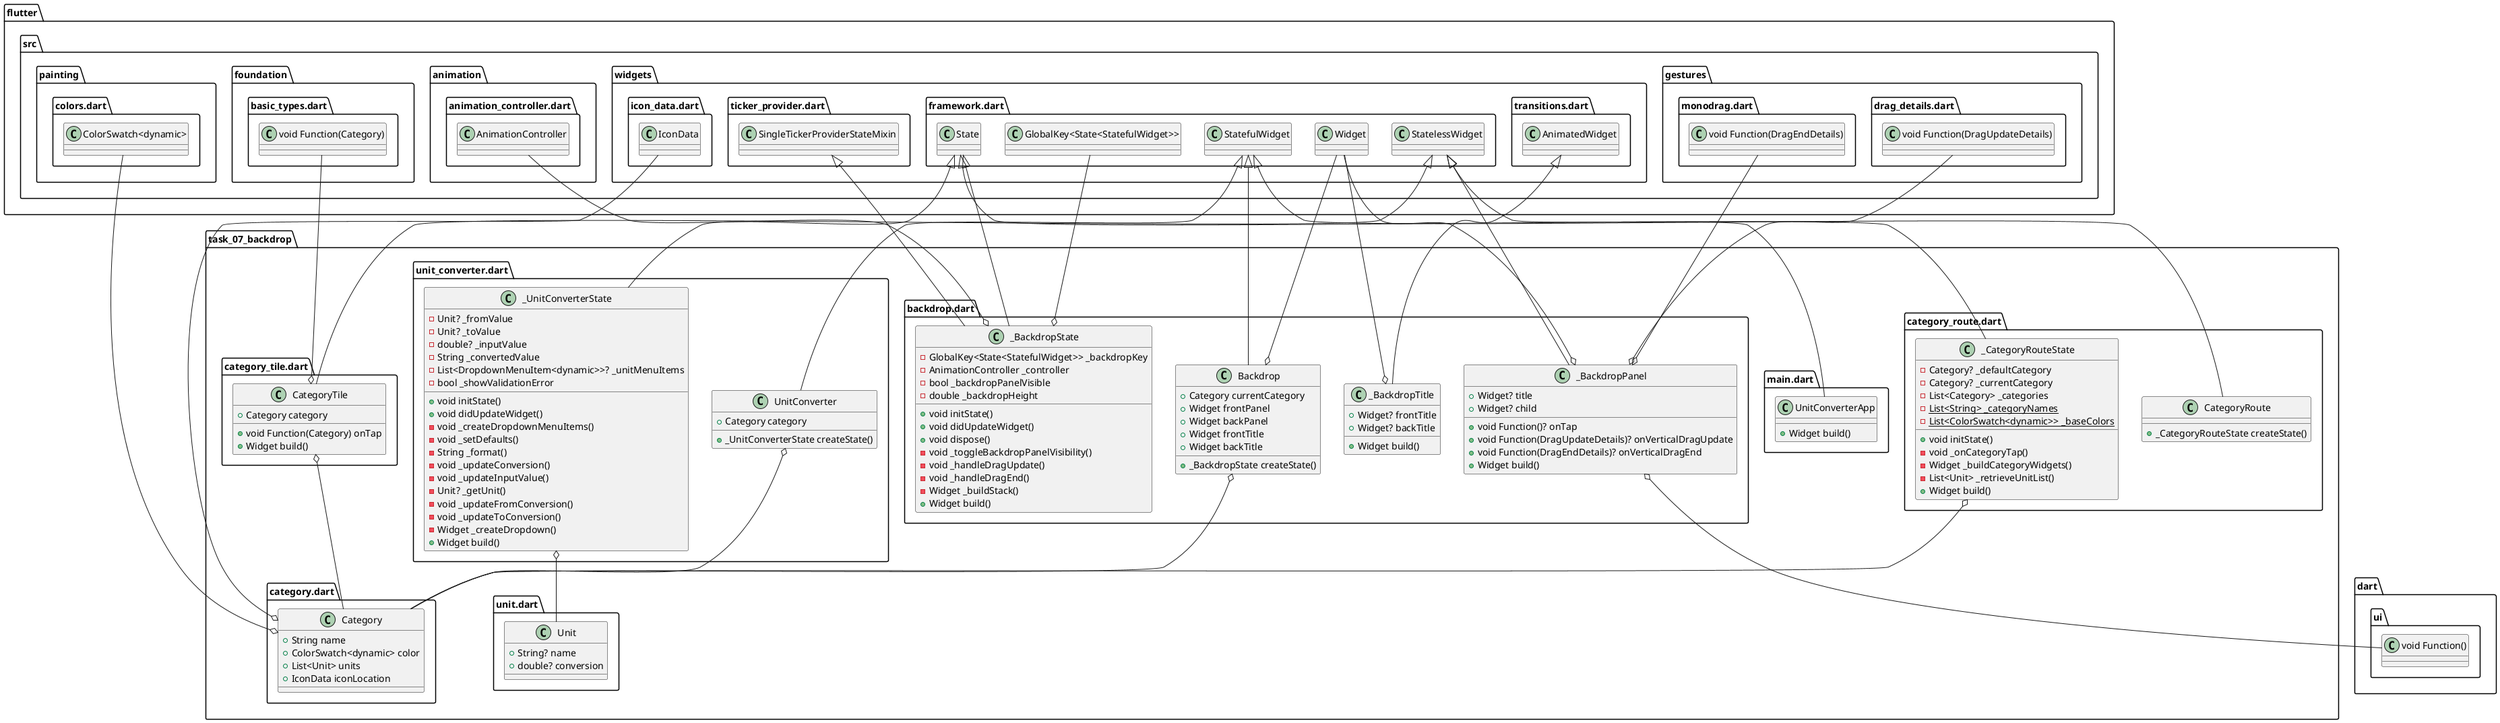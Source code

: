 @startuml
set namespaceSeparator ::

class "task_07_backdrop::unit.dart::Unit" {
  +String? name
  +double? conversion
}

class "task_07_backdrop::category_route.dart::CategoryRoute" {
  +_CategoryRouteState createState()
}

"flutter::src::widgets::framework.dart::StatefulWidget" <|-- "task_07_backdrop::category_route.dart::CategoryRoute"

class "task_07_backdrop::category_route.dart::_CategoryRouteState" {
  -Category? _defaultCategory
  -Category? _currentCategory
  -List<Category> _categories
  {static} -List<String> _categoryNames
  {static} -List<ColorSwatch<dynamic>> _baseColors
  +void initState()
  -void _onCategoryTap()
  -Widget _buildCategoryWidgets()
  -List<Unit> _retrieveUnitList()
  +Widget build()
}

"task_07_backdrop::category_route.dart::_CategoryRouteState" o-- "task_07_backdrop::category.dart::Category"
"flutter::src::widgets::framework.dart::State" <|-- "task_07_backdrop::category_route.dart::_CategoryRouteState"

class "task_07_backdrop::category.dart::Category" {
  +String name
  +ColorSwatch<dynamic> color
  +List<Unit> units
  +IconData iconLocation
}

"task_07_backdrop::category.dart::Category" o-- "flutter::src::painting::colors.dart::ColorSwatch<dynamic>"
"task_07_backdrop::category.dart::Category" o-- "flutter::src::widgets::icon_data.dart::IconData"

class "task_07_backdrop::main.dart::UnitConverterApp" {
  +Widget build()
}

"flutter::src::widgets::framework.dart::StatelessWidget" <|-- "task_07_backdrop::main.dart::UnitConverterApp"

class "task_07_backdrop::backdrop.dart::_BackdropPanel" {
  +void Function()? onTap
  +void Function(DragUpdateDetails)? onVerticalDragUpdate
  +void Function(DragEndDetails)? onVerticalDragEnd
  +Widget? title
  +Widget? child
  +Widget build()
}

"task_07_backdrop::backdrop.dart::_BackdropPanel" o-- "dart::ui::void Function()"
"task_07_backdrop::backdrop.dart::_BackdropPanel" o-- "flutter::src::gestures::drag_details.dart::void Function(DragUpdateDetails)"
"task_07_backdrop::backdrop.dart::_BackdropPanel" o-- "flutter::src::gestures::monodrag.dart::void Function(DragEndDetails)"
"task_07_backdrop::backdrop.dart::_BackdropPanel" o-- "flutter::src::widgets::framework.dart::Widget"
"flutter::src::widgets::framework.dart::StatelessWidget" <|-- "task_07_backdrop::backdrop.dart::_BackdropPanel"

class "task_07_backdrop::backdrop.dart::_BackdropTitle" {
  +Widget? frontTitle
  +Widget? backTitle
  +Widget build()
}

"task_07_backdrop::backdrop.dart::_BackdropTitle" o-- "flutter::src::widgets::framework.dart::Widget"
"flutter::src::widgets::transitions.dart::AnimatedWidget" <|-- "task_07_backdrop::backdrop.dart::_BackdropTitle"

class "task_07_backdrop::backdrop.dart::Backdrop" {
  +Category currentCategory
  +Widget frontPanel
  +Widget backPanel
  +Widget frontTitle
  +Widget backTitle
  +_BackdropState createState()
}

"task_07_backdrop::backdrop.dart::Backdrop" o-- "task_07_backdrop::category.dart::Category"
"task_07_backdrop::backdrop.dart::Backdrop" o-- "flutter::src::widgets::framework.dart::Widget"
"flutter::src::widgets::framework.dart::StatefulWidget" <|-- "task_07_backdrop::backdrop.dart::Backdrop"

class "task_07_backdrop::backdrop.dart::_BackdropState" {
  -GlobalKey<State<StatefulWidget>> _backdropKey
  -AnimationController _controller
  -bool _backdropPanelVisible
  -double _backdropHeight
  +void initState()
  +void didUpdateWidget()
  +void dispose()
  -void _toggleBackdropPanelVisibility()
  -void _handleDragUpdate()
  -void _handleDragEnd()
  -Widget _buildStack()
  +Widget build()
}

"task_07_backdrop::backdrop.dart::_BackdropState" o-- "flutter::src::widgets::framework.dart::GlobalKey<State<StatefulWidget>>"
"task_07_backdrop::backdrop.dart::_BackdropState" o-- "flutter::src::animation::animation_controller.dart::AnimationController"
"flutter::src::widgets::framework.dart::State" <|-- "task_07_backdrop::backdrop.dart::_BackdropState"
"flutter::src::widgets::ticker_provider.dart::SingleTickerProviderStateMixin" <|-- "task_07_backdrop::backdrop.dart::_BackdropState"

class "task_07_backdrop::unit_converter.dart::UnitConverter" {
  +Category category
  +_UnitConverterState createState()
}

"task_07_backdrop::unit_converter.dart::UnitConverter" o-- "task_07_backdrop::category.dart::Category"
"flutter::src::widgets::framework.dart::StatefulWidget" <|-- "task_07_backdrop::unit_converter.dart::UnitConverter"

class "task_07_backdrop::unit_converter.dart::_UnitConverterState" {
  -Unit? _fromValue
  -Unit? _toValue
  -double? _inputValue
  -String _convertedValue
  -List<DropdownMenuItem<dynamic>>? _unitMenuItems
  -bool _showValidationError
  +void initState()
  +void didUpdateWidget()
  -void _createDropdownMenuItems()
  -void _setDefaults()
  -String _format()
  -void _updateConversion()
  -void _updateInputValue()
  -Unit? _getUnit()
  -void _updateFromConversion()
  -void _updateToConversion()
  -Widget _createDropdown()
  +Widget build()
}

"task_07_backdrop::unit_converter.dart::_UnitConverterState" o-- "task_07_backdrop::unit.dart::Unit"
"flutter::src::widgets::framework.dart::State" <|-- "task_07_backdrop::unit_converter.dart::_UnitConverterState"

class "task_07_backdrop::category_tile.dart::CategoryTile" {
  +Category category
  +void Function(Category) onTap
  +Widget build()
}

"task_07_backdrop::category_tile.dart::CategoryTile" o-- "task_07_backdrop::category.dart::Category"
"task_07_backdrop::category_tile.dart::CategoryTile" o-- "flutter::src::foundation::basic_types.dart::void Function(Category)"
"flutter::src::widgets::framework.dart::StatelessWidget" <|-- "task_07_backdrop::category_tile.dart::CategoryTile"


@enduml